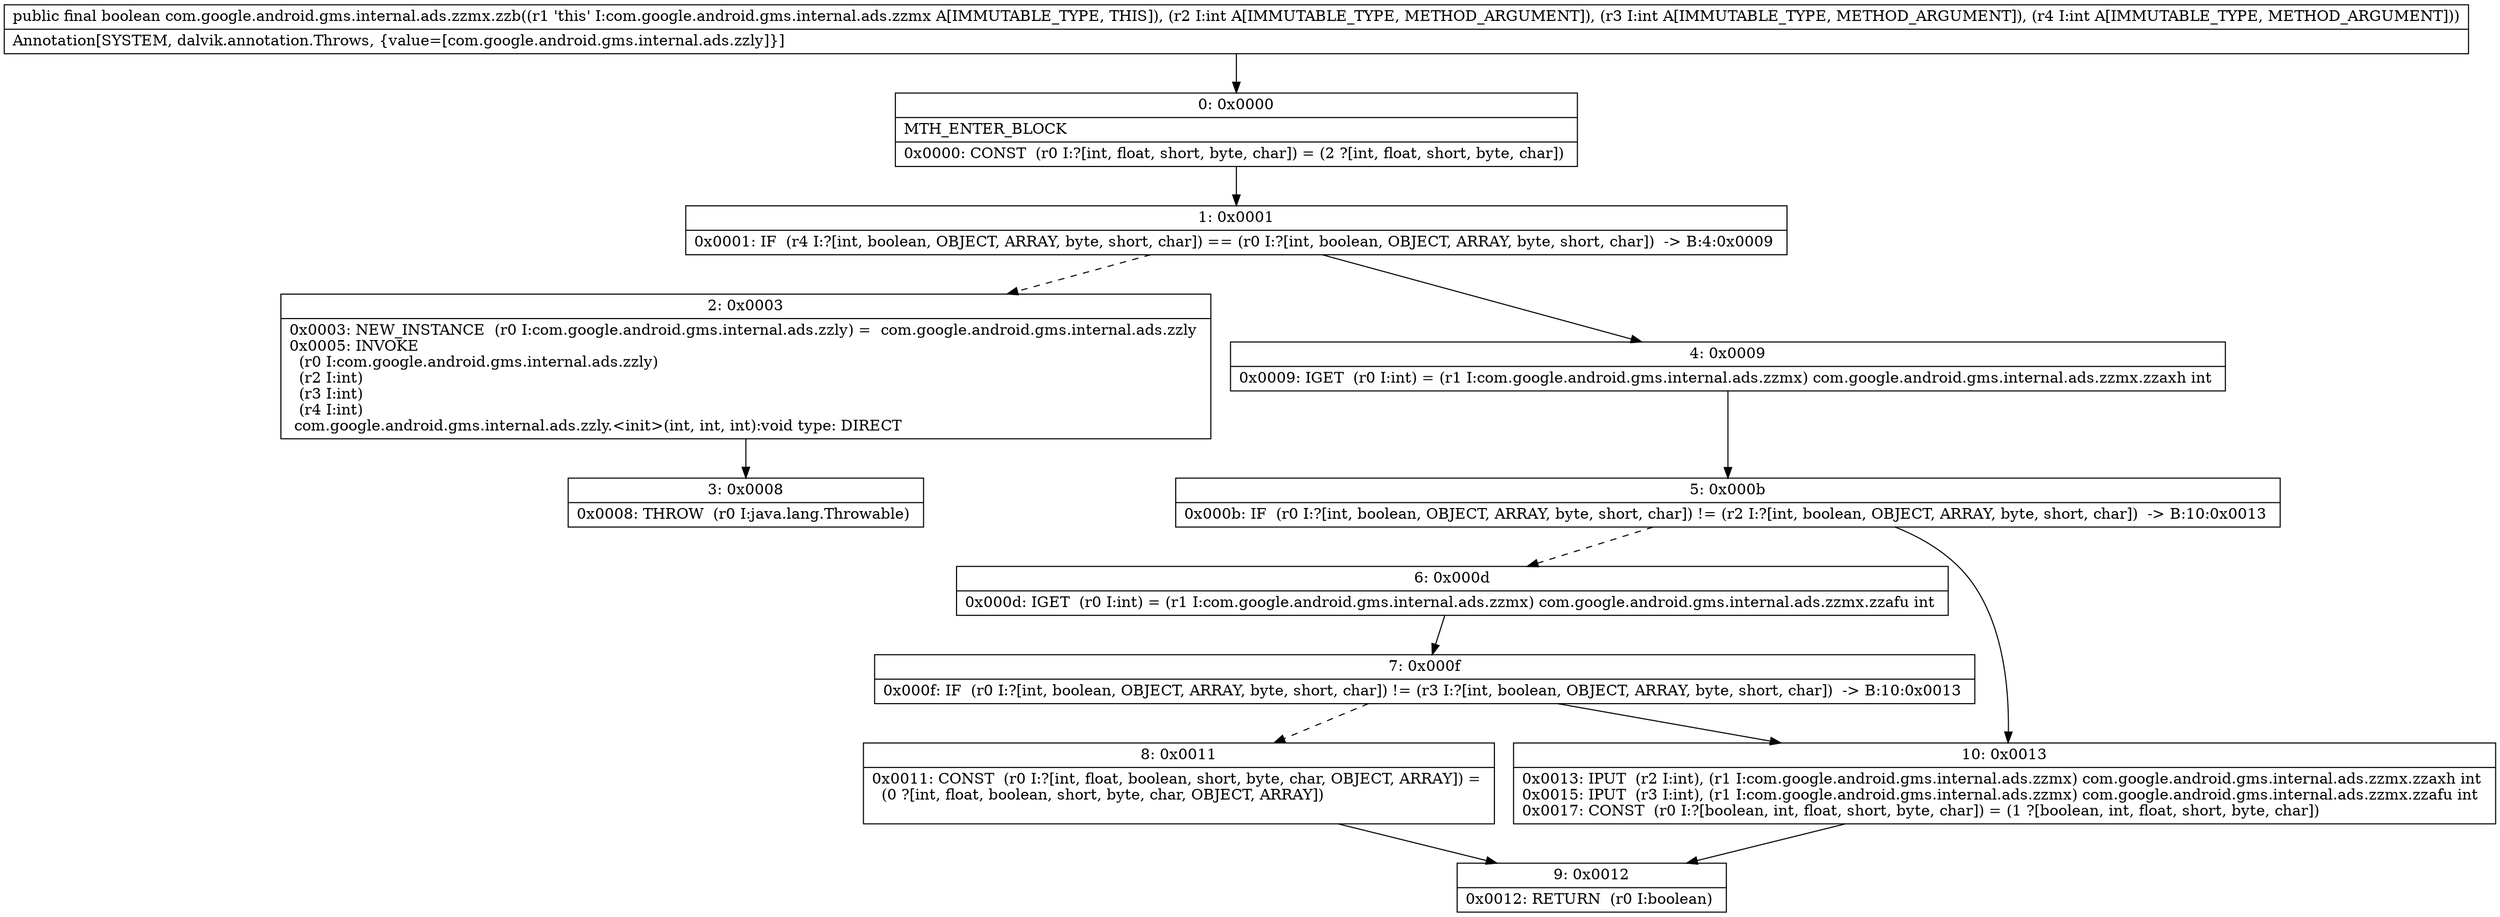 digraph "CFG forcom.google.android.gms.internal.ads.zzmx.zzb(III)Z" {
Node_0 [shape=record,label="{0\:\ 0x0000|MTH_ENTER_BLOCK\l|0x0000: CONST  (r0 I:?[int, float, short, byte, char]) = (2 ?[int, float, short, byte, char]) \l}"];
Node_1 [shape=record,label="{1\:\ 0x0001|0x0001: IF  (r4 I:?[int, boolean, OBJECT, ARRAY, byte, short, char]) == (r0 I:?[int, boolean, OBJECT, ARRAY, byte, short, char])  \-\> B:4:0x0009 \l}"];
Node_2 [shape=record,label="{2\:\ 0x0003|0x0003: NEW_INSTANCE  (r0 I:com.google.android.gms.internal.ads.zzly) =  com.google.android.gms.internal.ads.zzly \l0x0005: INVOKE  \l  (r0 I:com.google.android.gms.internal.ads.zzly)\l  (r2 I:int)\l  (r3 I:int)\l  (r4 I:int)\l com.google.android.gms.internal.ads.zzly.\<init\>(int, int, int):void type: DIRECT \l}"];
Node_3 [shape=record,label="{3\:\ 0x0008|0x0008: THROW  (r0 I:java.lang.Throwable) \l}"];
Node_4 [shape=record,label="{4\:\ 0x0009|0x0009: IGET  (r0 I:int) = (r1 I:com.google.android.gms.internal.ads.zzmx) com.google.android.gms.internal.ads.zzmx.zzaxh int \l}"];
Node_5 [shape=record,label="{5\:\ 0x000b|0x000b: IF  (r0 I:?[int, boolean, OBJECT, ARRAY, byte, short, char]) != (r2 I:?[int, boolean, OBJECT, ARRAY, byte, short, char])  \-\> B:10:0x0013 \l}"];
Node_6 [shape=record,label="{6\:\ 0x000d|0x000d: IGET  (r0 I:int) = (r1 I:com.google.android.gms.internal.ads.zzmx) com.google.android.gms.internal.ads.zzmx.zzafu int \l}"];
Node_7 [shape=record,label="{7\:\ 0x000f|0x000f: IF  (r0 I:?[int, boolean, OBJECT, ARRAY, byte, short, char]) != (r3 I:?[int, boolean, OBJECT, ARRAY, byte, short, char])  \-\> B:10:0x0013 \l}"];
Node_8 [shape=record,label="{8\:\ 0x0011|0x0011: CONST  (r0 I:?[int, float, boolean, short, byte, char, OBJECT, ARRAY]) = \l  (0 ?[int, float, boolean, short, byte, char, OBJECT, ARRAY])\l \l}"];
Node_9 [shape=record,label="{9\:\ 0x0012|0x0012: RETURN  (r0 I:boolean) \l}"];
Node_10 [shape=record,label="{10\:\ 0x0013|0x0013: IPUT  (r2 I:int), (r1 I:com.google.android.gms.internal.ads.zzmx) com.google.android.gms.internal.ads.zzmx.zzaxh int \l0x0015: IPUT  (r3 I:int), (r1 I:com.google.android.gms.internal.ads.zzmx) com.google.android.gms.internal.ads.zzmx.zzafu int \l0x0017: CONST  (r0 I:?[boolean, int, float, short, byte, char]) = (1 ?[boolean, int, float, short, byte, char]) \l}"];
MethodNode[shape=record,label="{public final boolean com.google.android.gms.internal.ads.zzmx.zzb((r1 'this' I:com.google.android.gms.internal.ads.zzmx A[IMMUTABLE_TYPE, THIS]), (r2 I:int A[IMMUTABLE_TYPE, METHOD_ARGUMENT]), (r3 I:int A[IMMUTABLE_TYPE, METHOD_ARGUMENT]), (r4 I:int A[IMMUTABLE_TYPE, METHOD_ARGUMENT]))  | Annotation[SYSTEM, dalvik.annotation.Throws, \{value=[com.google.android.gms.internal.ads.zzly]\}]\l}"];
MethodNode -> Node_0;
Node_0 -> Node_1;
Node_1 -> Node_2[style=dashed];
Node_1 -> Node_4;
Node_2 -> Node_3;
Node_4 -> Node_5;
Node_5 -> Node_6[style=dashed];
Node_5 -> Node_10;
Node_6 -> Node_7;
Node_7 -> Node_8[style=dashed];
Node_7 -> Node_10;
Node_8 -> Node_9;
Node_10 -> Node_9;
}


